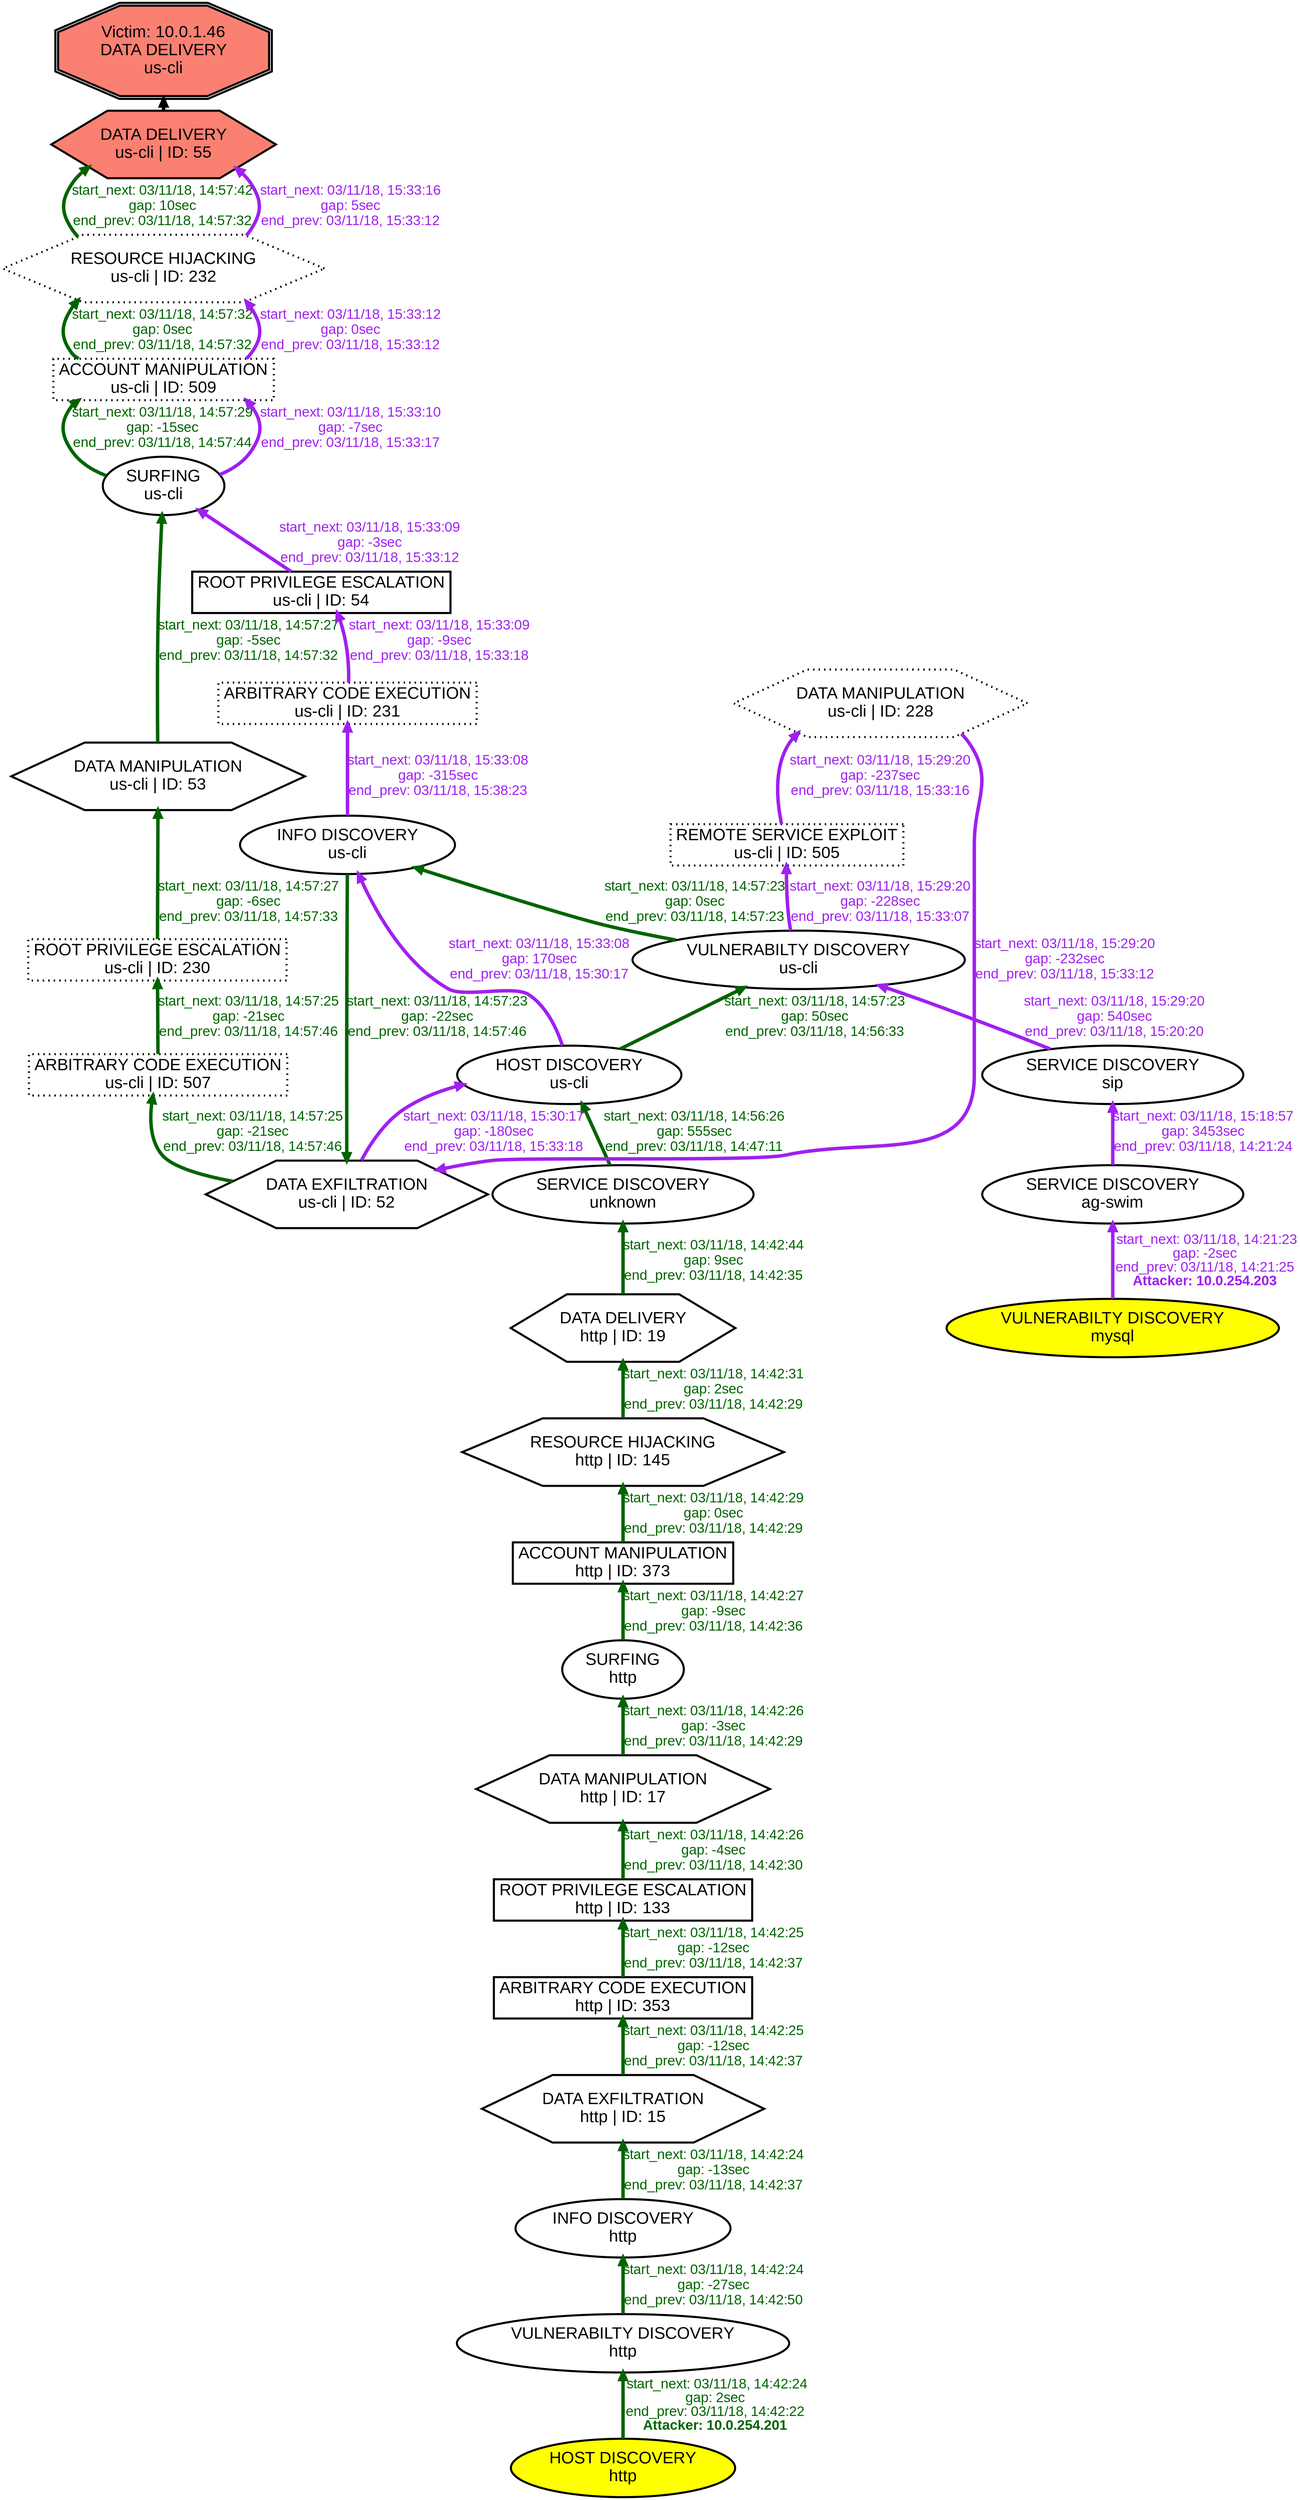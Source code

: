digraph DATADELIVERYuscli {
rankdir="BT"; 
 graph [ nodesep="0.1", ranksep="0.02"] 
 node [ fontname=Arial, fontsize=24,penwidth=3]; 
 edge [ fontname=Arial, fontsize=20,penwidth=5 ];
"Victim: 10.0.1.46
DATA DELIVERY
us-cli" [shape=doubleoctagon, style=filled, fillcolor=salmon];
{ rank = max; "Victim: 10.0.1.46
DATA DELIVERY
us-cli"}
"DATA DELIVERY
us-cli | ID: 55" -> "Victim: 10.0.1.46
DATA DELIVERY
us-cli"
"DATA DELIVERY
us-cli | ID: 55" [style=filled, fillcolor= salmon]
{ rank=same; "DATA DELIVERY
us-cli | ID: 55"}
"HOST DISCOVERY
http" [style=filled, fillcolor= yellow]
"HOST DISCOVERY
http" -> "VULNERABILTY DISCOVERY
http" [ color=darkgreen] [label=<<font color="darkgreen"> start_next: 03/11/18, 14:42:24<br/>gap: 2sec<br/>end_prev: 03/11/18, 14:42:22</font><br/><font color="darkgreen"><b>Attacker: 10.0.254.201</b></font>>]
"VULNERABILTY DISCOVERY
http" -> "INFO DISCOVERY
http" [ label="start_next: 03/11/18, 14:42:24
gap: -27sec
end_prev: 03/11/18, 14:42:50"][ fontcolor="darkgreen" color=darkgreen]
"INFO DISCOVERY
http" -> "DATA EXFILTRATION
http | ID: 15" [ label="start_next: 03/11/18, 14:42:24
gap: -13sec
end_prev: 03/11/18, 14:42:37"][ fontcolor="darkgreen" color=darkgreen]
"DATA EXFILTRATION
http | ID: 15" -> "ARBITRARY CODE EXECUTION
http | ID: 353" [ label="start_next: 03/11/18, 14:42:25
gap: -12sec
end_prev: 03/11/18, 14:42:37"][ fontcolor="darkgreen" color=darkgreen]
"ARBITRARY CODE EXECUTION
http | ID: 353" -> "ROOT PRIVILEGE ESCALATION
http | ID: 133" [ label="start_next: 03/11/18, 14:42:25
gap: -12sec
end_prev: 03/11/18, 14:42:37"][ fontcolor="darkgreen" color=darkgreen]
"ROOT PRIVILEGE ESCALATION
http | ID: 133" -> "DATA MANIPULATION
http | ID: 17" [ label="start_next: 03/11/18, 14:42:26
gap: -4sec
end_prev: 03/11/18, 14:42:30"][ fontcolor="darkgreen" color=darkgreen]
"DATA MANIPULATION
http | ID: 17" -> "SURFING
http" [ label="start_next: 03/11/18, 14:42:26
gap: -3sec
end_prev: 03/11/18, 14:42:29"][ fontcolor="darkgreen" color=darkgreen]
"SURFING
http" -> "ACCOUNT MANIPULATION
http | ID: 373" [ label="start_next: 03/11/18, 14:42:27
gap: -9sec
end_prev: 03/11/18, 14:42:36"][ fontcolor="darkgreen" color=darkgreen]
"ACCOUNT MANIPULATION
http | ID: 373" -> "RESOURCE HIJACKING
http | ID: 145" [ label="start_next: 03/11/18, 14:42:29
gap: 0sec
end_prev: 03/11/18, 14:42:29"][ fontcolor="darkgreen" color=darkgreen]
"RESOURCE HIJACKING
http | ID: 145" -> "DATA DELIVERY
http | ID: 19" [ label="start_next: 03/11/18, 14:42:31
gap: 2sec
end_prev: 03/11/18, 14:42:29"][ fontcolor="darkgreen" color=darkgreen]
"DATA DELIVERY
http | ID: 19" -> "SERVICE DISCOVERY
unknown" [ label="start_next: 03/11/18, 14:42:44
gap: 9sec
end_prev: 03/11/18, 14:42:35"][ fontcolor="darkgreen" color=darkgreen]
"SERVICE DISCOVERY
unknown" -> "HOST DISCOVERY
us-cli" [ label="start_next: 03/11/18, 14:56:26
gap: 555sec
end_prev: 03/11/18, 14:47:11"][ fontcolor="darkgreen" color=darkgreen]
"HOST DISCOVERY
us-cli" -> "VULNERABILTY DISCOVERY
us-cli" [ label="start_next: 03/11/18, 14:57:23
gap: 50sec
end_prev: 03/11/18, 14:56:33"][ fontcolor="darkgreen" color=darkgreen]
"VULNERABILTY DISCOVERY
us-cli" -> "INFO DISCOVERY
us-cli" [ label="start_next: 03/11/18, 14:57:23
gap: 0sec
end_prev: 03/11/18, 14:57:23"][ fontcolor="darkgreen" color=darkgreen]
"INFO DISCOVERY
us-cli" -> "DATA EXFILTRATION
us-cli | ID: 52" [ label="start_next: 03/11/18, 14:57:23
gap: -22sec
end_prev: 03/11/18, 14:57:46"][ fontcolor="darkgreen" color=darkgreen]
"DATA EXFILTRATION
us-cli | ID: 52" -> "ARBITRARY CODE EXECUTION
us-cli | ID: 507" [ label="start_next: 03/11/18, 14:57:25
gap: -21sec
end_prev: 03/11/18, 14:57:46"][ fontcolor="darkgreen" color=darkgreen]
"ARBITRARY CODE EXECUTION
us-cli | ID: 507" -> "ROOT PRIVILEGE ESCALATION
us-cli | ID: 230" [ label="start_next: 03/11/18, 14:57:25
gap: -21sec
end_prev: 03/11/18, 14:57:46"][ fontcolor="darkgreen" color=darkgreen]
"ROOT PRIVILEGE ESCALATION
us-cli | ID: 230" -> "DATA MANIPULATION
us-cli | ID: 53" [ label="start_next: 03/11/18, 14:57:27
gap: -6sec
end_prev: 03/11/18, 14:57:33"][ fontcolor="darkgreen" color=darkgreen]
"DATA MANIPULATION
us-cli | ID: 53" -> "SURFING
us-cli" [ label="start_next: 03/11/18, 14:57:27
gap: -5sec
end_prev: 03/11/18, 14:57:32"][ fontcolor="darkgreen" color=darkgreen]
"SURFING
us-cli" -> "ACCOUNT MANIPULATION
us-cli | ID: 509" [ label="start_next: 03/11/18, 14:57:29
gap: -15sec
end_prev: 03/11/18, 14:57:44"][ fontcolor="darkgreen" color=darkgreen]
"ACCOUNT MANIPULATION
us-cli | ID: 509" -> "RESOURCE HIJACKING
us-cli | ID: 232" [ label="start_next: 03/11/18, 14:57:32
gap: 0sec
end_prev: 03/11/18, 14:57:32"][ fontcolor="darkgreen" color=darkgreen]
"RESOURCE HIJACKING
us-cli | ID: 232" -> "DATA DELIVERY
us-cli | ID: 55" [ label="start_next: 03/11/18, 14:57:42
gap: 10sec
end_prev: 03/11/18, 14:57:32"][ fontcolor="darkgreen" color=darkgreen]
"VULNERABILTY DISCOVERY
mysql" [style=filled, fillcolor= yellow]
"VULNERABILTY DISCOVERY
mysql" -> "SERVICE DISCOVERY
ag-swim" [ color=purple] [label=<<font color="purple"> start_next: 03/11/18, 14:21:23<br/>gap: -2sec<br/>end_prev: 03/11/18, 14:21:25</font><br/><font color="purple"><b>Attacker: 10.0.254.203</b></font>>]
"SERVICE DISCOVERY
ag-swim" -> "SERVICE DISCOVERY
sip" [ label="start_next: 03/11/18, 15:18:57
gap: 3453sec
end_prev: 03/11/18, 14:21:24"][ fontcolor="purple" color=purple]
"SERVICE DISCOVERY
sip" -> "VULNERABILTY DISCOVERY
us-cli" [ label="start_next: 03/11/18, 15:29:20
gap: 540sec
end_prev: 03/11/18, 15:20:20"][ fontcolor="purple" color=purple]
"VULNERABILTY DISCOVERY
us-cli" -> "REMOTE SERVICE EXPLOIT
us-cli | ID: 505" [ label="start_next: 03/11/18, 15:29:20
gap: -228sec
end_prev: 03/11/18, 15:33:07"][ fontcolor="purple" color=purple]
"REMOTE SERVICE EXPLOIT
us-cli | ID: 505" -> "DATA MANIPULATION
us-cli | ID: 228" [ label="start_next: 03/11/18, 15:29:20
gap: -237sec
end_prev: 03/11/18, 15:33:16"][ fontcolor="purple" color=purple]
"DATA MANIPULATION
us-cli | ID: 228" -> "DATA EXFILTRATION
us-cli | ID: 52" [ label="start_next: 03/11/18, 15:29:20
gap: -232sec
end_prev: 03/11/18, 15:33:12"][ fontcolor="purple" color=purple]
"DATA EXFILTRATION
us-cli | ID: 52" -> "HOST DISCOVERY
us-cli" [ label="start_next: 03/11/18, 15:30:17
gap: -180sec
end_prev: 03/11/18, 15:33:18"][ fontcolor="purple" color=purple]
"HOST DISCOVERY
us-cli" -> "INFO DISCOVERY
us-cli" [ label="start_next: 03/11/18, 15:33:08
gap: 170sec
end_prev: 03/11/18, 15:30:17"][ fontcolor="purple" color=purple]
"INFO DISCOVERY
us-cli" -> "ARBITRARY CODE EXECUTION
us-cli | ID: 231" [ label="start_next: 03/11/18, 15:33:08
gap: -315sec
end_prev: 03/11/18, 15:38:23"][ fontcolor="purple" color=purple]
"ARBITRARY CODE EXECUTION
us-cli | ID: 231" -> "ROOT PRIVILEGE ESCALATION
us-cli | ID: 54" [ label="start_next: 03/11/18, 15:33:09
gap: -9sec
end_prev: 03/11/18, 15:33:18"][ fontcolor="purple" color=purple]
"ROOT PRIVILEGE ESCALATION
us-cli | ID: 54" -> "SURFING
us-cli" [ label="start_next: 03/11/18, 15:33:09
gap: -3sec
end_prev: 03/11/18, 15:33:12"][ fontcolor="purple" color=purple]
"SURFING
us-cli" -> "ACCOUNT MANIPULATION
us-cli | ID: 509" [ label="start_next: 03/11/18, 15:33:10
gap: -7sec
end_prev: 03/11/18, 15:33:17"][ fontcolor="purple" color=purple]
"ACCOUNT MANIPULATION
us-cli | ID: 509" -> "RESOURCE HIJACKING
us-cli | ID: 232" [ label="start_next: 03/11/18, 15:33:12
gap: 0sec
end_prev: 03/11/18, 15:33:12"][ fontcolor="purple" color=purple]
"RESOURCE HIJACKING
us-cli | ID: 232" -> "DATA DELIVERY
us-cli | ID: 55" [ label="start_next: 03/11/18, 15:33:16
gap: 5sec
end_prev: 03/11/18, 15:33:12"][ fontcolor="purple" color=purple]
"HOST DISCOVERY
http" [shape=oval]
"HOST DISCOVERY
http" [tooltip="ET SCAN Nmap Scripting Engine User-Agent Detected (Nmap Scripting Engine)
ET SCAN Possible Nmap User-Agent Observed"]
"VULNERABILTY DISCOVERY
http" [shape=oval]
"VULNERABILTY DISCOVERY
http" [tooltip="ET SCAN Suspicious inbound to mySQL port 3306
ET SCAN Suspicious inbound to MSSQL port 1433
ET SCAN Nikto Web App Scan in Progress
ET SCAN Suspicious inbound to PostgreSQL port 5432
ET SCAN Suspicious inbound to Oracle SQL port 1521
ET SCAN Suspicious inbound to mSQL port 4333"]
"INFO DISCOVERY
http" [shape=oval]
"INFO DISCOVERY
http" [tooltip="GPL WEB_SERVER viewcode access
GPL WEB_SERVER .htaccess access
GPL WEB_SERVER writeto.cnf access
GPL WEB_SERVER iisadmin access
ET WEB_SERVER PHP Easteregg Information-Disclosure (funny-logo)
ET WEB_SPECIFIC_APPS Request to Wordpress W3TC Plug-in dbcache Directory
GPL WEB_SERVER services.cnf access
ET WEB_SERVER PHP Easteregg Information-Disclosure (zend-logo)
GPL EXPLOIT unicode directory traversal attempt
ET WEB_SERVER PHP Easteregg Information-Disclosure (php-logo)
GPL WEB_SERVER service.cnf access
GPL EXPLOIT iisadmpwd attempt
ET WEB_SERVER PHP SESSION SuperGlobal in URI
GPL WEB_SERVER /~root access
GPL WEB_SERVER authors.pwd access
ET WEB_SERVER PHP ENV SuperGlobal in URI
GPL EXPLOIT .cnf access
ET POLICY Proxy TRACE Request - inbound
GPL WEB_SERVER .htpasswd access
GPL WEB_SERVER global.asa access
ET WEB_SERVER PHP SERVER SuperGlobal in URI
GPL EXPLOIT fpcount access
GPL WEB_SERVER globals.pl access
GPL WEB_SERVER 403 Forbidden
GPL WEB_SERVER service.pwd
GPL EXPLOIT ISAPI .idq attempt
ET WEB_SERVER PHP Easteregg Information-Disclosure (phpinfo)
GPL WEB_SERVER printenv access
GPL WEB_SERVER author.exe access
GPL EXPLOIT iissamples access
GPL EXPLOIT .htr access
ET WEB_SERVER PHP REQUEST SuperGlobal in URI"]
"DATA EXFILTRATION
http | ID: 15" [shape=hexagon]
"DATA EXFILTRATION
http | ID: 15" [tooltip="GPL WEB_SERVER Tomcat server snoop access
GPL EXPLOIT ISAPI .ida access
GPL EXPLOIT /msadc/samples/ access
ET WEB_SERVER ColdFusion componentutils access
ET WEB_SERVER /system32/ in Uri - Possible Protected Directory Access Attempt
ET WEB_SPECIFIC_APPS PHP-CGI query string parameter vulnerability
ET WEB_SERVER Possible XXE SYSTEM ENTITY in POST BODY.
ET WEB_SERVER /etc/shadow Detected in URI
GPL EXPLOIT ISAPI .idq access"]
"ARBITRARY CODE EXECUTION
http | ID: 353" [shape=box]
"ARBITRARY CODE EXECUTION
http | ID: 353" [tooltip="ET CURRENT_EVENTS QNAP Shellshock CVE-2014-6271
ET WEB_SPECIFIC_APPS DesktopOnNet don3_requiem.php app_path Parameter Remote File Inclusion
ET WEB_SPECIFIC_APPS Horde type Parameter Local File Inclusion Attempt
ET WEB_SPECIFIC_APPS KR-Web krgourl.php DOCUMENT_ROOT Parameter Remote File Inclusion Attempt
ET WEB_SERVER Possible CVE-2014-6271 Attempt in Headers
ET WEB_SPECIFIC_APPS BASE base_stat_common.php remote file include
ET WEB_SPECIFIC_APPS Golem Gaming Portal root_path Parameter Remote File inclusion Attempt
ET WEB_SPECIFIC_APPS Joomla swMenuPro ImageManager.php Remote File Inclusion Attempt
ET WEB_SPECIFIC_APPS FormMailer formmailer.admin.inc.php BASE_DIR Parameter Remote File Inclusion Attempt
ET WEB_SPECIFIC_APPS AjaxPortal di.php pathtoserverdata Parameter Remote File Inclusion Attempt
ET WEB_SERVER cmd.exe In URI - Possible Command Execution Attempt
ET WEB_SPECIFIC_APPS KingCMS menu.php CONFIG Parameter Remote File Inclusion
ETPRO WEB_SPECIFIC_APPS PHPMoAdmin RCE Attempt
ET WEB_SERVER Exploit Suspected PHP Injection Attack (cmd=)
ET WEB_SPECIFIC_APPS Achievo debugger.php config_atkroot parameter Remote File Inclusion Attempt
ET WEB_SERVER Possible CVE-2014-6271 Attempt
ET WEB_SPECIFIC_APPS Joomla Dada Mail Manager Component config.dadamail.php GLOBALS Parameter Remote File Inclusion
ET WEB_SPECIFIC_APPS WEB-PHP RCE PHPBB 2004-1315
ET WEB_SPECIFIC_APPS DesktopOnNet frontpage.php app_path Parameter Remote File Inclusion
ET WEB_SPECIFIC_APPS Joomla AjaxChat Component ajcuser.php GLOBALS Parameter Remote File Inclusion Attempt"]
"ROOT PRIVILEGE ESCALATION
http | ID: 133" [shape=box]
"ROOT PRIVILEGE ESCALATION
http | ID: 133" [tooltip="ET WEB_SERVER ColdFusion administrator access
ETPRO WEB_SPECIFIC_APPS ipTIME firmware < 9.58 RCE
GPL EXPLOIT administrators.pwd access
GPL EXPLOIT CodeRed v2 root.exe access"]
"DATA MANIPULATION
http | ID: 17" [shape=hexagon]
"DATA MANIPULATION
http | ID: 17" [tooltip="ET WEB_SERVER Possible SQL Injection Attempt SELECT FROM
ET WEB_SERVER MYSQL SELECT CONCAT SQL Injection Attempt
ET WEB_SERVER Possible SQL Injection Attempt UNION SELECT"]
"SURFING
http" [shape=oval]
"SURFING
http" [tooltip="ET WEB_SERVER WEB-PHP phpinfo access"]
"ACCOUNT MANIPULATION
http | ID: 373" [shape=box]
"ACCOUNT MANIPULATION
http | ID: 373" [tooltip="GPL EXPLOIT /iisadmpwd/aexp2.htr access
ET WEB_SERVER SELECT USER SQL Injection Attempt in URI"]
"RESOURCE HIJACKING
http | ID: 145" [shape=hexagon]
"RESOURCE HIJACKING
http | ID: 145" [tooltip="GPL WEB_SERVER Oracle Java Process Manager access"]
"DATA DELIVERY
http | ID: 19" [shape=hexagon]
"DATA DELIVERY
http | ID: 19" [tooltip="ET WEB_SPECIFIC_APPS PHP-Paid4Mail RFI attempt 
ET WEB_SPECIFIC_APPS Possible eFront database.php Remote File Inclusion Attempt
ET WEB_SPECIFIC_APPS MAXcms fm_includes_special Parameter Remote File Inclusion Attempt
ET WEB_SPECIFIC_APPS PHP Aardvark Topsites PHP CONFIG PATH Remote File Include Attempt
ET WEB_SPECIFIC_APPS Possible Mambo/Joomla! com_koesubmit Component 'koesubmit.php' Remote File Inclusion Attempt
ET WEB_SPECIFIC_APPS SERWeb load_lang.php configdir Parameter Remote File Inclusion
ET WEB_SPECIFIC_APPS TECHNOTE shop_this_skin_path Parameter Remote File Inclusion
ET WEB_SPECIFIC_APPS p-Table for WordPress wptable-tinymce.php ABSPATH Parameter RFI Attempt
ET WEB_SPECIFIC_APPS ProjectButler RFI attempt 
ET WEB_SPECIFIC_APPS PHPOF DB_AdoDB.Class.PHP PHPOF_INCLUDE_PATH parameter Remote File Inclusion
ET WEB_SPECIFIC_APPS SAPID get_infochannel.inc.php Remote File inclusion Attempt
ET WEB_SPECIFIC_APPS Joomla Onguma Time Sheet Component onguma.class.php mosConfig_absolute_path Parameter Remote File Inclusion
ET WEB_SPECIFIC_APPS phptraverse mp3_id.php GLOBALS Parameter Remote File Inclusion Attempt
ET WEB_SPECIFIC_APPS Sisplet CMS komentar.php site_path Parameter Remote File Inclusion Attempt
ET WEB_SPECIFIC_APPS SERWeb main_prepend.php functionsdir Parameter Remote File Inclusion
ET WEB_SPECIFIC_APPS Mambo Component com_smf smf.php Remote File Inclusion Attempt
ET WEB_SPECIFIC_APPS OpenX phpAdsNew phpAds_geoPlugin Parameter Remote File Inclusion Attempt
ET WEB_SPECIFIC_APPS Enthusiast path parameter Remote File Inclusion
ET WEB_SPECIFIC_APPS ProdLer prodler.class.php sPath Parameter Remote File Inclusion Attempt
ET WEB_SPECIFIC_APPS PHP Classifieds class.phpmailer.php lang_path Parameter Remote File Inclusion Attempt
ET WEB_SPECIFIC_APPS Joomla Simple RSS Reader admin.rssreader.php mosConfig_live_site Parameter Remote File Inclusion
ET WEB_SPECIFIC_APPS Possible OpenSiteAdmin pageHeader.php Remote File Inclusion Attempt
ET WEB_SPECIFIC_APPS phpSkelSite theme parameter remote file inclusion
ET WEB_SPECIFIC_APPS PointComma pctemplate.php pcConfig Parameter Remote File Inclusion Attempt
ET WEB_SPECIFIC_APPS phPortal gunaysoft.php icerikyolu Parameter Remote File Inclusion
ET WEB_SPECIFIC_APPS OBOphiX fonctions_racine.php chemin_lib parameter Remote File Inclusion Attempt
ET WEB_SPECIFIC_APPS PHP phpMyAgenda rootagenda Remote File Include Attempt
ET WEB_SPECIFIC_APPS Ve-EDIT edit_htmlarea.php highlighter Parameter Remote File Inclusion
ET WEB_SPECIFIC_APPS MODx CMS snippet.reflect.php reflect_base Remote File Inclusion
ET WEB_SPECIFIC_APPS phPortal gunaysoft.php sayfaid Parameter Remote File Inclusion
ET WEB_SPECIFIC_APPS YapBB class_yapbbcooker.php cfgIncludeDirectory Parameter Remote File Inclusion"]
"SERVICE DISCOVERY
unknown" [shape=oval]
"SERVICE DISCOVERY
unknown" [tooltip="ET SCAN Potential VNC Scan 5800-5820
ET SCAN NMAP SIP Version Detection Script Activity
ET SCAN Potential VNC Scan 5900-5920"]
"HOST DISCOVERY
us-cli" [shape=oval]
"HOST DISCOVERY
us-cli" [tooltip="ET SCAN Nmap Scripting Engine User-Agent Detected (Nmap Scripting Engine)
ET SCAN Possible Nmap User-Agent Observed"]
"VULNERABILTY DISCOVERY
us-cli" [shape=oval]
"VULNERABILTY DISCOVERY
us-cli" [tooltip="ET SCAN Nikto Web App Scan in Progress
ETPRO WEB_SERVER SQLMap Scan Tool User Agent
ET SCAN Sqlmap SQL Injection Scan"]
"INFO DISCOVERY
us-cli" [shape=oval]
"INFO DISCOVERY
us-cli" [tooltip="GPL WEB_SERVER viewcode access
GPL WEB_SERVER .htaccess access
GPL WEB_SERVER writeto.cnf access
GPL WEB_SERVER iisadmin access
ET POLICY POSSIBLE Web Crawl using Wget
ET WEB_SPECIFIC_APPS Request to Wordpress W3TC Plug-in dbcache Directory
GPL WEB_SERVER services.cnf access
GPL EXPLOIT unicode directory traversal attempt
GPL WEB_SERVER service.cnf access
GPL EXPLOIT iisadmpwd attempt
ET WEB_SERVER PHP SESSION SuperGlobal in URI
GPL WEB_SERVER /~root access
GPL WEB_SERVER authors.pwd access
GPL EXPLOIT .cnf access
ET POLICY Proxy TRACE Request - inbound
GPL WEB_SERVER .htpasswd access
GPL WEB_SERVER global.asa access
ET WEB_SERVER PHP SERVER SuperGlobal in URI
GPL EXPLOIT fpcount access
GPL WEB_SERVER globals.pl access
GPL WEB_SERVER service.pwd
GPL EXPLOIT ISAPI .idq attempt
ET WEB_SERVER PHP Easteregg Information-Disclosure (phpinfo)
GPL WEB_SERVER printenv access
GPL WEB_SERVER author.exe access
GPL EXPLOIT iissamples access
GPL EXPLOIT .htr access
ET WEB_SERVER PHP REQUEST SuperGlobal in URI"]
"DATA EXFILTRATION
us-cli | ID: 52" [shape=hexagon]
"DATA EXFILTRATION
us-cli | ID: 52" [tooltip="GPL WEB_SERVER Tomcat server snoop access
GPL EXPLOIT ISAPI .ida access
GPL EXPLOIT /msadc/samples/ access
ET WEB_SERVER ColdFusion componentutils access
ET WEB_SERVER /system32/ in Uri - Possible Protected Directory Access Attempt
ET WEB_SPECIFIC_APPS PHP-CGI query string parameter vulnerability
ET WEB_SERVER Possible XXE SYSTEM ENTITY in POST BODY.
ET WEB_SERVER /etc/shadow Detected in URI
ET WEB_SERVER Possible MySQL SQLi Attempt Information Schema Access
GPL EXPLOIT ISAPI .idq access"]
"ARBITRARY CODE EXECUTION
us-cli | ID: 507" [style="dotted", shape=box]
"ARBITRARY CODE EXECUTION
us-cli | ID: 507" [tooltip="ET WEB_SPECIFIC_APPS BASE base_stat_common.php remote file include
ET WEB_SPECIFIC_APPS WEB-PHP RCE PHPBB 2004-1315
ETPRO WEB_SPECIFIC_APPS PHPMoAdmin RCE Attempt
ET CURRENT_EVENTS QNAP Shellshock CVE-2014-6271
ET WEB_SERVER Exploit Suspected PHP Injection Attack (cmd=)
ET WEB_SERVER Possible CVE-2014-6271 Attempt in Headers"]
"ROOT PRIVILEGE ESCALATION
us-cli | ID: 230" [style="dotted", shape=box]
"ROOT PRIVILEGE ESCALATION
us-cli | ID: 230" [tooltip="ET WEB_SERVER ColdFusion administrator access
ETPRO WEB_SPECIFIC_APPS ipTIME firmware < 9.58 RCE
GPL EXPLOIT administrators.pwd access
GPL EXPLOIT CodeRed v2 root.exe access"]
"DATA MANIPULATION
us-cli | ID: 53" [shape=hexagon]
"DATA MANIPULATION
us-cli | ID: 53" [tooltip="ET WEB_SERVER Possible SQL Injection Attempt SELECT FROM
ET WEB_SERVER Possible SQL Injection Attempt UNION SELECT"]
"SURFING
us-cli" [shape=oval]
"SURFING
us-cli" [tooltip="ET WEB_SERVER WEB-PHP phpinfo access"]
"ACCOUNT MANIPULATION
us-cli | ID: 509" [style="dotted", shape=box]
"ACCOUNT MANIPULATION
us-cli | ID: 509" [tooltip="GPL EXPLOIT /iisadmpwd/aexp2.htr access
ET WEB_SERVER SELECT USER SQL Injection Attempt in URI"]
"RESOURCE HIJACKING
us-cli | ID: 232" [style="dotted", shape=hexagon]
"RESOURCE HIJACKING
us-cli | ID: 232" [tooltip="GPL WEB_SERVER Oracle Java Process Manager access"]
"DATA DELIVERY
us-cli | ID: 55" [shape=hexagon]
"DATA DELIVERY
us-cli | ID: 55" [tooltip="ET WEB_SPECIFIC_APPS SAPID get_infochannel.inc.php Remote File inclusion Attempt"]
"VULNERABILTY DISCOVERY
mysql" [shape=oval]
"VULNERABILTY DISCOVERY
mysql" [tooltip="ET SCAN Suspicious inbound to mySQL port 3306
ET SCAN Suspicious inbound to MSSQL port 1433
ET SCAN Suspicious inbound to PostgreSQL port 5432
ET SCAN Suspicious inbound to Oracle SQL port 1521
ET SCAN Suspicious inbound to mSQL port 4333"]
"SERVICE DISCOVERY
ag-swim" [shape=oval]
"SERVICE DISCOVERY
ag-swim" [tooltip="ET SCAN Potential VNC Scan 5900-5920
ET SCAN Potential VNC Scan 5800-5820"]
"SERVICE DISCOVERY
sip" [shape=oval]
"SERVICE DISCOVERY
sip" [tooltip="ET SCAN NMAP SIP Version Detection Script Activity"]
"REMOTE SERVICE EXPLOIT
us-cli | ID: 505" [style="dotted", shape=box]
"REMOTE SERVICE EXPLOIT
us-cli | ID: 505" [tooltip="ET WEB_SERVER Script tag in URI Possible Cross Site Scripting Attempt"]
"DATA MANIPULATION
us-cli | ID: 228" [style="dotted", shape=hexagon]
"DATA MANIPULATION
us-cli | ID: 228" [tooltip="ET WEB_SERVER Possible SQL Injection Attempt SELECT FROM
ET WEB_SERVER Possible SQL Injection Attempt UNION SELECT"]
"ARBITRARY CODE EXECUTION
us-cli | ID: 231" [style="dotted", shape=box]
"ARBITRARY CODE EXECUTION
us-cli | ID: 231" [tooltip="ET WEB_SPECIFIC_APPS BASE base_stat_common.php remote file include
ET WEB_SPECIFIC_APPS WEB-PHP RCE PHPBB 2004-1315
ETPRO WEB_SPECIFIC_APPS PHPMoAdmin RCE Attempt
ET CURRENT_EVENTS QNAP Shellshock CVE-2014-6271
ET WEB_SERVER Exploit Suspected PHP Injection Attack (cmd=)
ET WEB_SERVER Possible CVE-2014-6271 Attempt in Headers"]
"ROOT PRIVILEGE ESCALATION
us-cli | ID: 54" [shape=box]
"ROOT PRIVILEGE ESCALATION
us-cli | ID: 54" [tooltip="ET WEB_SERVER ColdFusion administrator access
ETPRO WEB_SPECIFIC_APPS ipTIME firmware < 9.58 RCE
GPL EXPLOIT administrators.pwd access
GPL EXPLOIT CodeRed v2 root.exe access"]
}
